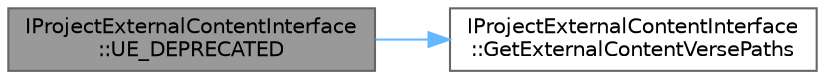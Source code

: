 digraph "IProjectExternalContentInterface::UE_DEPRECATED"
{
 // INTERACTIVE_SVG=YES
 // LATEX_PDF_SIZE
  bgcolor="transparent";
  edge [fontname=Helvetica,fontsize=10,labelfontname=Helvetica,labelfontsize=10];
  node [fontname=Helvetica,fontsize=10,shape=box,height=0.2,width=0.4];
  rankdir="LR";
  Node1 [id="Node000001",label="IProjectExternalContentInterface\l::UE_DEPRECATED",height=0.2,width=0.4,color="gray40", fillcolor="grey60", style="filled", fontcolor="black",tooltip=" "];
  Node1 -> Node2 [id="edge1_Node000001_Node000002",color="steelblue1",style="solid",tooltip=" "];
  Node2 [id="Node000002",label="IProjectExternalContentInterface\l::GetExternalContentVersePaths",height=0.2,width=0.4,color="grey40", fillcolor="white", style="filled",URL="$d3/d2d/classIProjectExternalContentInterface.html#a674bef815a96195d97061ca079e4d5df",tooltip="Return the list of external content Verse paths referenced by the project."];
}
